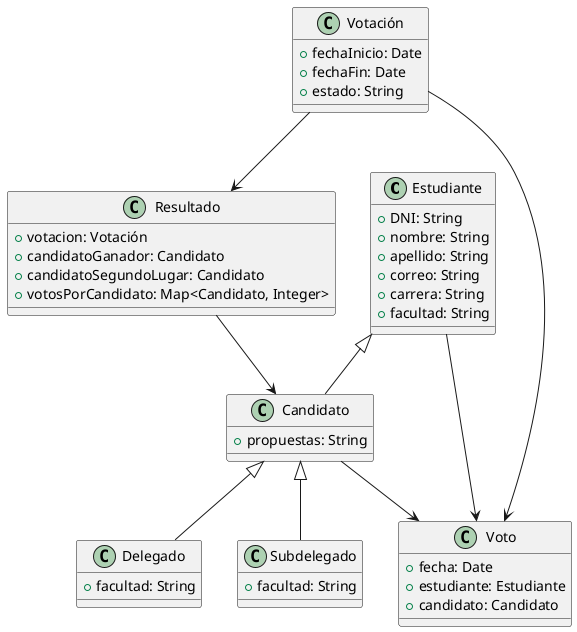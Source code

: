 @startuml
class Estudiante {
  +DNI: String
  +nombre: String
  +apellido: String
  +correo: String
  +carrera: String
  +facultad: String
}

class Candidato {
  +propuestas: String
}

class Delegado extends Candidato {
  +facultad: String
}

class Subdelegado extends Candidato {
  +facultad: String
}

class Votación {
  +fechaInicio: Date
  +fechaFin: Date
  +estado: String
}

class Voto {
  +fecha: Date
  +estudiante: Estudiante
  +candidato: Candidato
}

class Resultado {
  +votacion: Votación
  +candidatoGanador: Candidato
  +candidatoSegundoLugar: Candidato
  +votosPorCandidato: Map<Candidato, Integer>
}

Estudiante <|-- Candidato
Estudiante --> Voto
Candidato --> Voto
Votación --> Voto
Votación --> Resultado
Resultado --> Candidato

@enduml